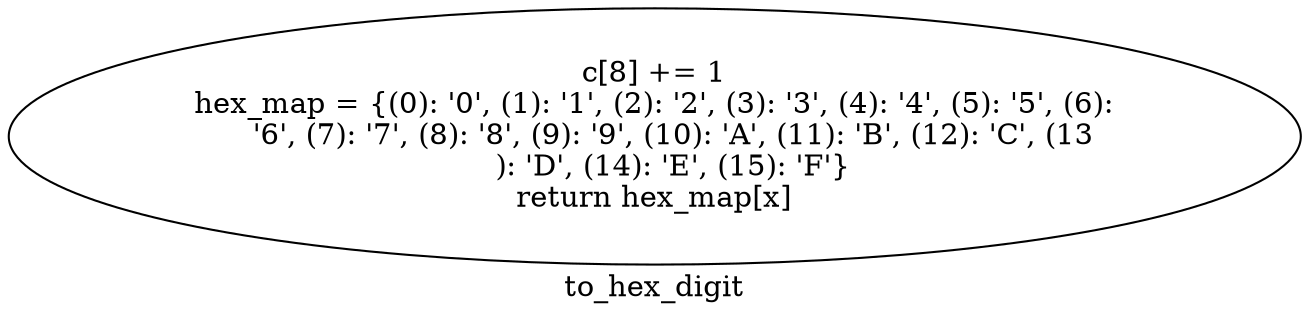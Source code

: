 digraph clusterto_hex_digit {
	graph [bb="0,0,515.83,146.43",
		label=to_hex_digit,
		lheight=0.22,
		lp="257.92,11.875",
		lwidth=0.97
	];
	node [label="\N"];
	1	[height=1.7039,
		label="c[8] += 1
hex_map = {(0): '0', (1): '1', (2): '2', (3): '3', (4): '4', (5): '5', (6):
    '6', (7): '7', (8): '8', (9): '9', (10): '\
A', (11): 'B', (12): 'C', (13
    ): 'D', (14): 'E', (15): 'F'}
return hex_map[x]
",
		pos="257.92,85.092",
		width=7.1644];
}

